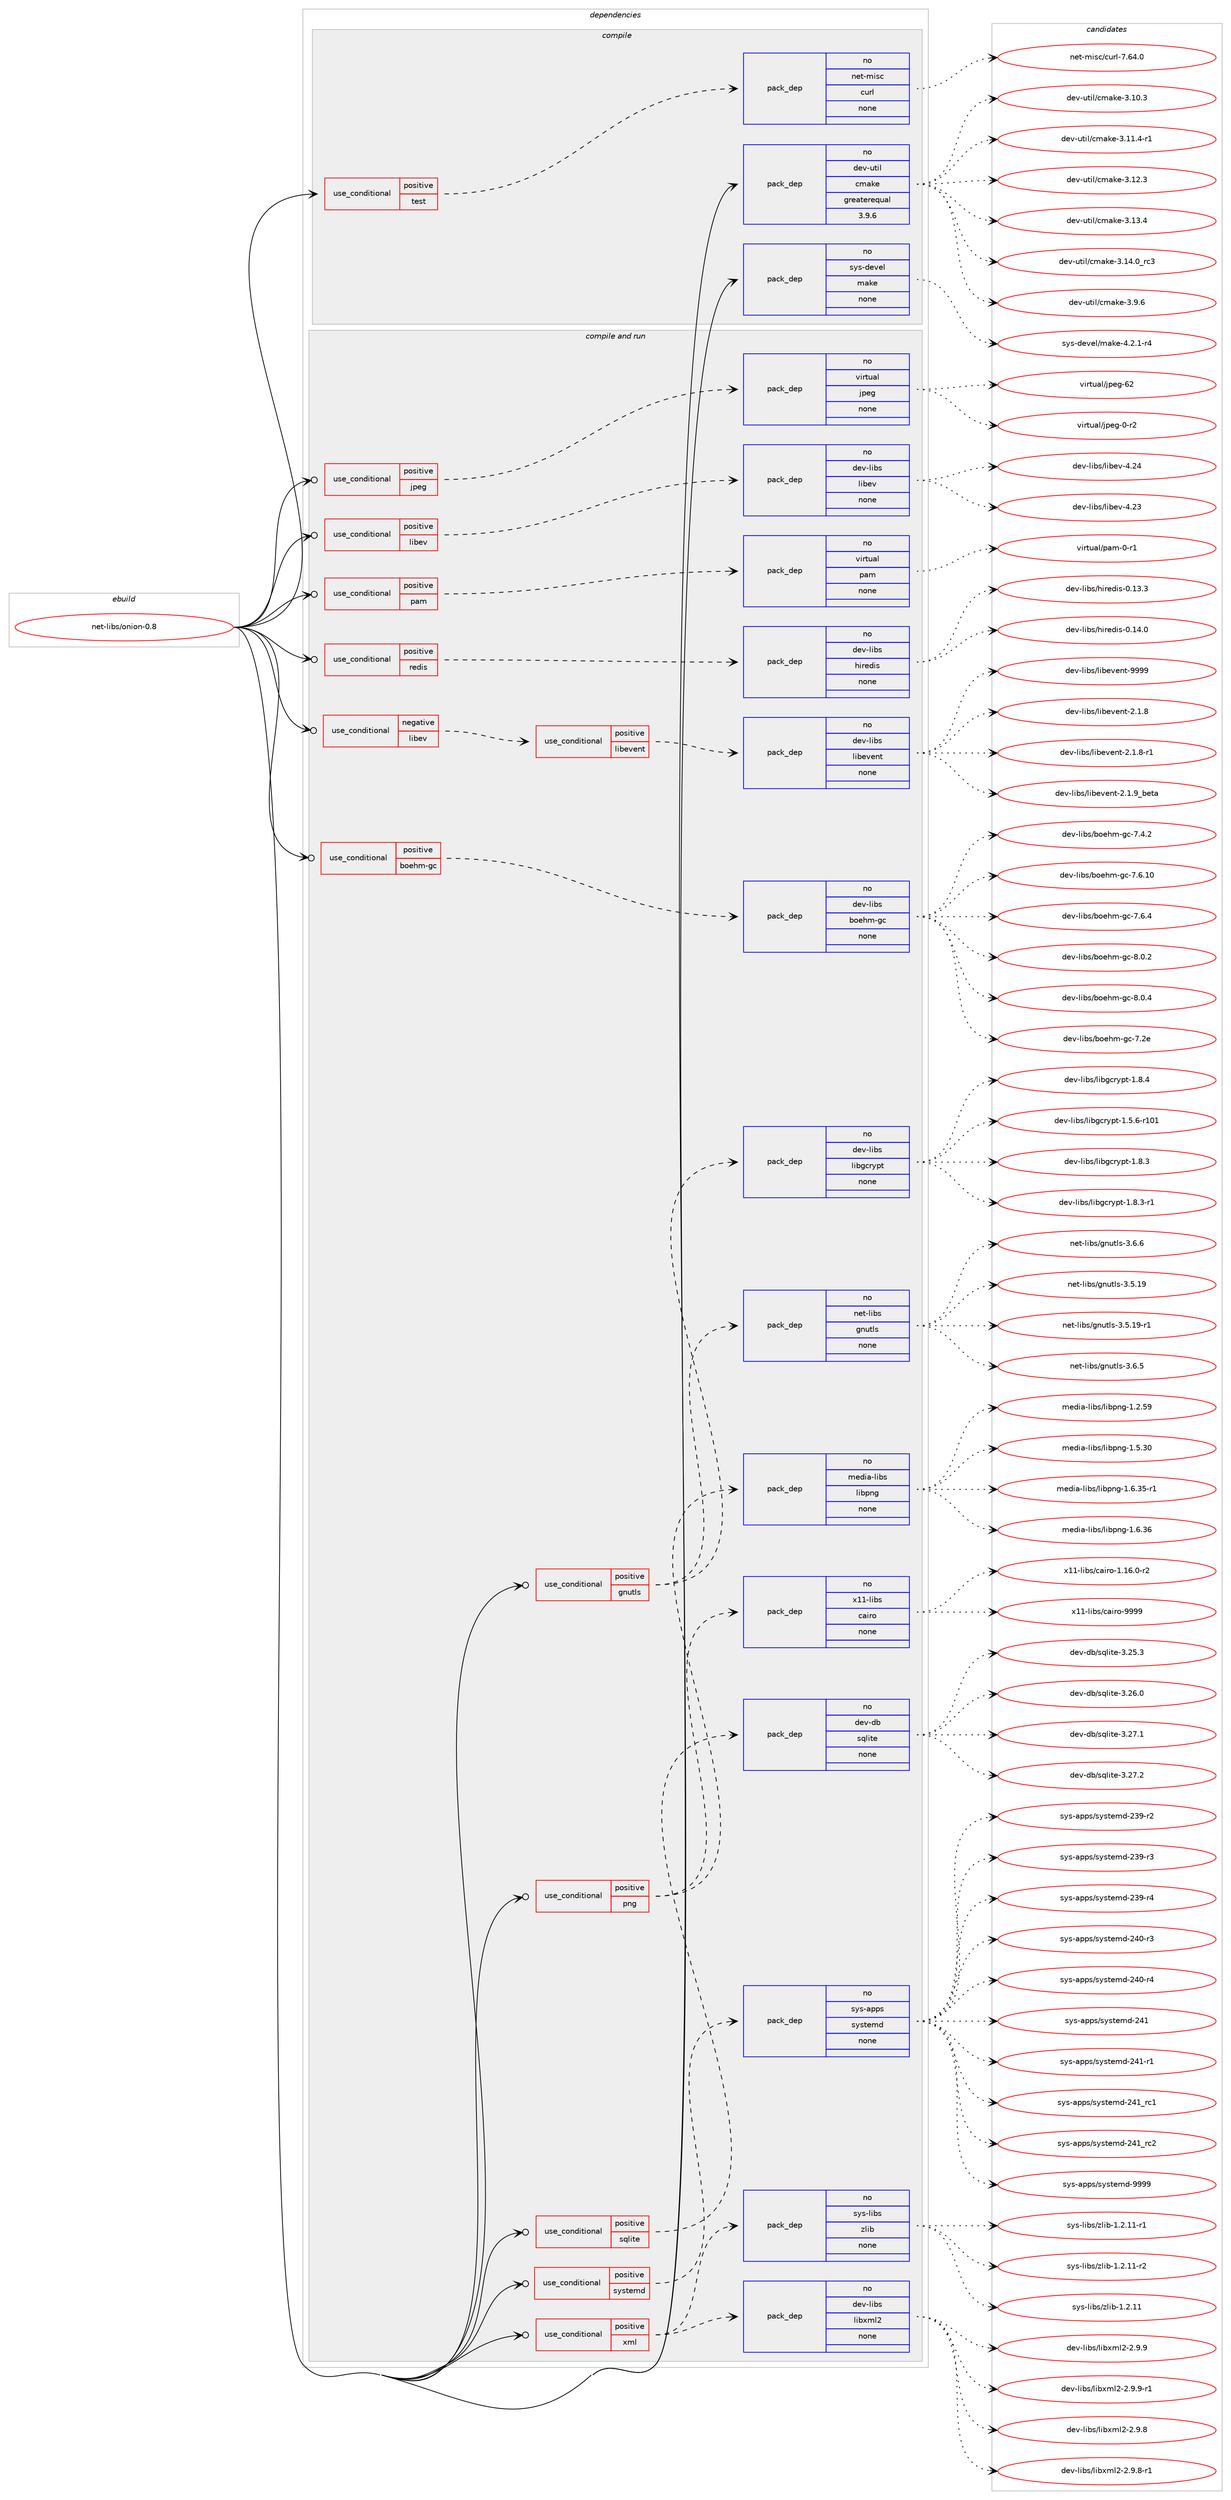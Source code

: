 digraph prolog {

# *************
# Graph options
# *************

newrank=true;
concentrate=true;
compound=true;
graph [rankdir=LR,fontname=Helvetica,fontsize=10,ranksep=1.5];#, ranksep=2.5, nodesep=0.2];
edge  [arrowhead=vee];
node  [fontname=Helvetica,fontsize=10];

# **********
# The ebuild
# **********

subgraph cluster_leftcol {
color=gray;
rank=same;
label=<<i>ebuild</i>>;
id [label="net-libs/onion-0.8", color=red, width=4, href="../net-libs/onion-0.8.svg"];
}

# ****************
# The dependencies
# ****************

subgraph cluster_midcol {
color=gray;
label=<<i>dependencies</i>>;
subgraph cluster_compile {
fillcolor="#eeeeee";
style=filled;
label=<<i>compile</i>>;
subgraph cond446677 {
dependency1661556 [label=<<TABLE BORDER="0" CELLBORDER="1" CELLSPACING="0" CELLPADDING="4"><TR><TD ROWSPAN="3" CELLPADDING="10">use_conditional</TD></TR><TR><TD>positive</TD></TR><TR><TD>test</TD></TR></TABLE>>, shape=none, color=red];
subgraph pack1187897 {
dependency1661557 [label=<<TABLE BORDER="0" CELLBORDER="1" CELLSPACING="0" CELLPADDING="4" WIDTH="220"><TR><TD ROWSPAN="6" CELLPADDING="30">pack_dep</TD></TR><TR><TD WIDTH="110">no</TD></TR><TR><TD>net-misc</TD></TR><TR><TD>curl</TD></TR><TR><TD>none</TD></TR><TR><TD></TD></TR></TABLE>>, shape=none, color=blue];
}
dependency1661556:e -> dependency1661557:w [weight=20,style="dashed",arrowhead="vee"];
}
id:e -> dependency1661556:w [weight=20,style="solid",arrowhead="vee"];
subgraph pack1187898 {
dependency1661558 [label=<<TABLE BORDER="0" CELLBORDER="1" CELLSPACING="0" CELLPADDING="4" WIDTH="220"><TR><TD ROWSPAN="6" CELLPADDING="30">pack_dep</TD></TR><TR><TD WIDTH="110">no</TD></TR><TR><TD>dev-util</TD></TR><TR><TD>cmake</TD></TR><TR><TD>greaterequal</TD></TR><TR><TD>3.9.6</TD></TR></TABLE>>, shape=none, color=blue];
}
id:e -> dependency1661558:w [weight=20,style="solid",arrowhead="vee"];
subgraph pack1187899 {
dependency1661559 [label=<<TABLE BORDER="0" CELLBORDER="1" CELLSPACING="0" CELLPADDING="4" WIDTH="220"><TR><TD ROWSPAN="6" CELLPADDING="30">pack_dep</TD></TR><TR><TD WIDTH="110">no</TD></TR><TR><TD>sys-devel</TD></TR><TR><TD>make</TD></TR><TR><TD>none</TD></TR><TR><TD></TD></TR></TABLE>>, shape=none, color=blue];
}
id:e -> dependency1661559:w [weight=20,style="solid",arrowhead="vee"];
}
subgraph cluster_compileandrun {
fillcolor="#eeeeee";
style=filled;
label=<<i>compile and run</i>>;
subgraph cond446678 {
dependency1661560 [label=<<TABLE BORDER="0" CELLBORDER="1" CELLSPACING="0" CELLPADDING="4"><TR><TD ROWSPAN="3" CELLPADDING="10">use_conditional</TD></TR><TR><TD>negative</TD></TR><TR><TD>libev</TD></TR></TABLE>>, shape=none, color=red];
subgraph cond446679 {
dependency1661561 [label=<<TABLE BORDER="0" CELLBORDER="1" CELLSPACING="0" CELLPADDING="4"><TR><TD ROWSPAN="3" CELLPADDING="10">use_conditional</TD></TR><TR><TD>positive</TD></TR><TR><TD>libevent</TD></TR></TABLE>>, shape=none, color=red];
subgraph pack1187900 {
dependency1661562 [label=<<TABLE BORDER="0" CELLBORDER="1" CELLSPACING="0" CELLPADDING="4" WIDTH="220"><TR><TD ROWSPAN="6" CELLPADDING="30">pack_dep</TD></TR><TR><TD WIDTH="110">no</TD></TR><TR><TD>dev-libs</TD></TR><TR><TD>libevent</TD></TR><TR><TD>none</TD></TR><TR><TD></TD></TR></TABLE>>, shape=none, color=blue];
}
dependency1661561:e -> dependency1661562:w [weight=20,style="dashed",arrowhead="vee"];
}
dependency1661560:e -> dependency1661561:w [weight=20,style="dashed",arrowhead="vee"];
}
id:e -> dependency1661560:w [weight=20,style="solid",arrowhead="odotvee"];
subgraph cond446680 {
dependency1661563 [label=<<TABLE BORDER="0" CELLBORDER="1" CELLSPACING="0" CELLPADDING="4"><TR><TD ROWSPAN="3" CELLPADDING="10">use_conditional</TD></TR><TR><TD>positive</TD></TR><TR><TD>boehm-gc</TD></TR></TABLE>>, shape=none, color=red];
subgraph pack1187901 {
dependency1661564 [label=<<TABLE BORDER="0" CELLBORDER="1" CELLSPACING="0" CELLPADDING="4" WIDTH="220"><TR><TD ROWSPAN="6" CELLPADDING="30">pack_dep</TD></TR><TR><TD WIDTH="110">no</TD></TR><TR><TD>dev-libs</TD></TR><TR><TD>boehm-gc</TD></TR><TR><TD>none</TD></TR><TR><TD></TD></TR></TABLE>>, shape=none, color=blue];
}
dependency1661563:e -> dependency1661564:w [weight=20,style="dashed",arrowhead="vee"];
}
id:e -> dependency1661563:w [weight=20,style="solid",arrowhead="odotvee"];
subgraph cond446681 {
dependency1661565 [label=<<TABLE BORDER="0" CELLBORDER="1" CELLSPACING="0" CELLPADDING="4"><TR><TD ROWSPAN="3" CELLPADDING="10">use_conditional</TD></TR><TR><TD>positive</TD></TR><TR><TD>gnutls</TD></TR></TABLE>>, shape=none, color=red];
subgraph pack1187902 {
dependency1661566 [label=<<TABLE BORDER="0" CELLBORDER="1" CELLSPACING="0" CELLPADDING="4" WIDTH="220"><TR><TD ROWSPAN="6" CELLPADDING="30">pack_dep</TD></TR><TR><TD WIDTH="110">no</TD></TR><TR><TD>net-libs</TD></TR><TR><TD>gnutls</TD></TR><TR><TD>none</TD></TR><TR><TD></TD></TR></TABLE>>, shape=none, color=blue];
}
dependency1661565:e -> dependency1661566:w [weight=20,style="dashed",arrowhead="vee"];
subgraph pack1187903 {
dependency1661567 [label=<<TABLE BORDER="0" CELLBORDER="1" CELLSPACING="0" CELLPADDING="4" WIDTH="220"><TR><TD ROWSPAN="6" CELLPADDING="30">pack_dep</TD></TR><TR><TD WIDTH="110">no</TD></TR><TR><TD>dev-libs</TD></TR><TR><TD>libgcrypt</TD></TR><TR><TD>none</TD></TR><TR><TD></TD></TR></TABLE>>, shape=none, color=blue];
}
dependency1661565:e -> dependency1661567:w [weight=20,style="dashed",arrowhead="vee"];
}
id:e -> dependency1661565:w [weight=20,style="solid",arrowhead="odotvee"];
subgraph cond446682 {
dependency1661568 [label=<<TABLE BORDER="0" CELLBORDER="1" CELLSPACING="0" CELLPADDING="4"><TR><TD ROWSPAN="3" CELLPADDING="10">use_conditional</TD></TR><TR><TD>positive</TD></TR><TR><TD>jpeg</TD></TR></TABLE>>, shape=none, color=red];
subgraph pack1187904 {
dependency1661569 [label=<<TABLE BORDER="0" CELLBORDER="1" CELLSPACING="0" CELLPADDING="4" WIDTH="220"><TR><TD ROWSPAN="6" CELLPADDING="30">pack_dep</TD></TR><TR><TD WIDTH="110">no</TD></TR><TR><TD>virtual</TD></TR><TR><TD>jpeg</TD></TR><TR><TD>none</TD></TR><TR><TD></TD></TR></TABLE>>, shape=none, color=blue];
}
dependency1661568:e -> dependency1661569:w [weight=20,style="dashed",arrowhead="vee"];
}
id:e -> dependency1661568:w [weight=20,style="solid",arrowhead="odotvee"];
subgraph cond446683 {
dependency1661570 [label=<<TABLE BORDER="0" CELLBORDER="1" CELLSPACING="0" CELLPADDING="4"><TR><TD ROWSPAN="3" CELLPADDING="10">use_conditional</TD></TR><TR><TD>positive</TD></TR><TR><TD>libev</TD></TR></TABLE>>, shape=none, color=red];
subgraph pack1187905 {
dependency1661571 [label=<<TABLE BORDER="0" CELLBORDER="1" CELLSPACING="0" CELLPADDING="4" WIDTH="220"><TR><TD ROWSPAN="6" CELLPADDING="30">pack_dep</TD></TR><TR><TD WIDTH="110">no</TD></TR><TR><TD>dev-libs</TD></TR><TR><TD>libev</TD></TR><TR><TD>none</TD></TR><TR><TD></TD></TR></TABLE>>, shape=none, color=blue];
}
dependency1661570:e -> dependency1661571:w [weight=20,style="dashed",arrowhead="vee"];
}
id:e -> dependency1661570:w [weight=20,style="solid",arrowhead="odotvee"];
subgraph cond446684 {
dependency1661572 [label=<<TABLE BORDER="0" CELLBORDER="1" CELLSPACING="0" CELLPADDING="4"><TR><TD ROWSPAN="3" CELLPADDING="10">use_conditional</TD></TR><TR><TD>positive</TD></TR><TR><TD>pam</TD></TR></TABLE>>, shape=none, color=red];
subgraph pack1187906 {
dependency1661573 [label=<<TABLE BORDER="0" CELLBORDER="1" CELLSPACING="0" CELLPADDING="4" WIDTH="220"><TR><TD ROWSPAN="6" CELLPADDING="30">pack_dep</TD></TR><TR><TD WIDTH="110">no</TD></TR><TR><TD>virtual</TD></TR><TR><TD>pam</TD></TR><TR><TD>none</TD></TR><TR><TD></TD></TR></TABLE>>, shape=none, color=blue];
}
dependency1661572:e -> dependency1661573:w [weight=20,style="dashed",arrowhead="vee"];
}
id:e -> dependency1661572:w [weight=20,style="solid",arrowhead="odotvee"];
subgraph cond446685 {
dependency1661574 [label=<<TABLE BORDER="0" CELLBORDER="1" CELLSPACING="0" CELLPADDING="4"><TR><TD ROWSPAN="3" CELLPADDING="10">use_conditional</TD></TR><TR><TD>positive</TD></TR><TR><TD>png</TD></TR></TABLE>>, shape=none, color=red];
subgraph pack1187907 {
dependency1661575 [label=<<TABLE BORDER="0" CELLBORDER="1" CELLSPACING="0" CELLPADDING="4" WIDTH="220"><TR><TD ROWSPAN="6" CELLPADDING="30">pack_dep</TD></TR><TR><TD WIDTH="110">no</TD></TR><TR><TD>media-libs</TD></TR><TR><TD>libpng</TD></TR><TR><TD>none</TD></TR><TR><TD></TD></TR></TABLE>>, shape=none, color=blue];
}
dependency1661574:e -> dependency1661575:w [weight=20,style="dashed",arrowhead="vee"];
subgraph pack1187908 {
dependency1661576 [label=<<TABLE BORDER="0" CELLBORDER="1" CELLSPACING="0" CELLPADDING="4" WIDTH="220"><TR><TD ROWSPAN="6" CELLPADDING="30">pack_dep</TD></TR><TR><TD WIDTH="110">no</TD></TR><TR><TD>x11-libs</TD></TR><TR><TD>cairo</TD></TR><TR><TD>none</TD></TR><TR><TD></TD></TR></TABLE>>, shape=none, color=blue];
}
dependency1661574:e -> dependency1661576:w [weight=20,style="dashed",arrowhead="vee"];
}
id:e -> dependency1661574:w [weight=20,style="solid",arrowhead="odotvee"];
subgraph cond446686 {
dependency1661577 [label=<<TABLE BORDER="0" CELLBORDER="1" CELLSPACING="0" CELLPADDING="4"><TR><TD ROWSPAN="3" CELLPADDING="10">use_conditional</TD></TR><TR><TD>positive</TD></TR><TR><TD>redis</TD></TR></TABLE>>, shape=none, color=red];
subgraph pack1187909 {
dependency1661578 [label=<<TABLE BORDER="0" CELLBORDER="1" CELLSPACING="0" CELLPADDING="4" WIDTH="220"><TR><TD ROWSPAN="6" CELLPADDING="30">pack_dep</TD></TR><TR><TD WIDTH="110">no</TD></TR><TR><TD>dev-libs</TD></TR><TR><TD>hiredis</TD></TR><TR><TD>none</TD></TR><TR><TD></TD></TR></TABLE>>, shape=none, color=blue];
}
dependency1661577:e -> dependency1661578:w [weight=20,style="dashed",arrowhead="vee"];
}
id:e -> dependency1661577:w [weight=20,style="solid",arrowhead="odotvee"];
subgraph cond446687 {
dependency1661579 [label=<<TABLE BORDER="0" CELLBORDER="1" CELLSPACING="0" CELLPADDING="4"><TR><TD ROWSPAN="3" CELLPADDING="10">use_conditional</TD></TR><TR><TD>positive</TD></TR><TR><TD>sqlite</TD></TR></TABLE>>, shape=none, color=red];
subgraph pack1187910 {
dependency1661580 [label=<<TABLE BORDER="0" CELLBORDER="1" CELLSPACING="0" CELLPADDING="4" WIDTH="220"><TR><TD ROWSPAN="6" CELLPADDING="30">pack_dep</TD></TR><TR><TD WIDTH="110">no</TD></TR><TR><TD>dev-db</TD></TR><TR><TD>sqlite</TD></TR><TR><TD>none</TD></TR><TR><TD></TD></TR></TABLE>>, shape=none, color=blue];
}
dependency1661579:e -> dependency1661580:w [weight=20,style="dashed",arrowhead="vee"];
}
id:e -> dependency1661579:w [weight=20,style="solid",arrowhead="odotvee"];
subgraph cond446688 {
dependency1661581 [label=<<TABLE BORDER="0" CELLBORDER="1" CELLSPACING="0" CELLPADDING="4"><TR><TD ROWSPAN="3" CELLPADDING="10">use_conditional</TD></TR><TR><TD>positive</TD></TR><TR><TD>systemd</TD></TR></TABLE>>, shape=none, color=red];
subgraph pack1187911 {
dependency1661582 [label=<<TABLE BORDER="0" CELLBORDER="1" CELLSPACING="0" CELLPADDING="4" WIDTH="220"><TR><TD ROWSPAN="6" CELLPADDING="30">pack_dep</TD></TR><TR><TD WIDTH="110">no</TD></TR><TR><TD>sys-apps</TD></TR><TR><TD>systemd</TD></TR><TR><TD>none</TD></TR><TR><TD></TD></TR></TABLE>>, shape=none, color=blue];
}
dependency1661581:e -> dependency1661582:w [weight=20,style="dashed",arrowhead="vee"];
}
id:e -> dependency1661581:w [weight=20,style="solid",arrowhead="odotvee"];
subgraph cond446689 {
dependency1661583 [label=<<TABLE BORDER="0" CELLBORDER="1" CELLSPACING="0" CELLPADDING="4"><TR><TD ROWSPAN="3" CELLPADDING="10">use_conditional</TD></TR><TR><TD>positive</TD></TR><TR><TD>xml</TD></TR></TABLE>>, shape=none, color=red];
subgraph pack1187912 {
dependency1661584 [label=<<TABLE BORDER="0" CELLBORDER="1" CELLSPACING="0" CELLPADDING="4" WIDTH="220"><TR><TD ROWSPAN="6" CELLPADDING="30">pack_dep</TD></TR><TR><TD WIDTH="110">no</TD></TR><TR><TD>dev-libs</TD></TR><TR><TD>libxml2</TD></TR><TR><TD>none</TD></TR><TR><TD></TD></TR></TABLE>>, shape=none, color=blue];
}
dependency1661583:e -> dependency1661584:w [weight=20,style="dashed",arrowhead="vee"];
subgraph pack1187913 {
dependency1661585 [label=<<TABLE BORDER="0" CELLBORDER="1" CELLSPACING="0" CELLPADDING="4" WIDTH="220"><TR><TD ROWSPAN="6" CELLPADDING="30">pack_dep</TD></TR><TR><TD WIDTH="110">no</TD></TR><TR><TD>sys-libs</TD></TR><TR><TD>zlib</TD></TR><TR><TD>none</TD></TR><TR><TD></TD></TR></TABLE>>, shape=none, color=blue];
}
dependency1661583:e -> dependency1661585:w [weight=20,style="dashed",arrowhead="vee"];
}
id:e -> dependency1661583:w [weight=20,style="solid",arrowhead="odotvee"];
}
subgraph cluster_run {
fillcolor="#eeeeee";
style=filled;
label=<<i>run</i>>;
}
}

# **************
# The candidates
# **************

subgraph cluster_choices {
rank=same;
color=gray;
label=<<i>candidates</i>>;

subgraph choice1187897 {
color=black;
nodesep=1;
choice1101011164510910511599479911711410845554654524648 [label="net-misc/curl-7.64.0", color=red, width=4,href="../net-misc/curl-7.64.0.svg"];
dependency1661557:e -> choice1101011164510910511599479911711410845554654524648:w [style=dotted,weight="100"];
}
subgraph choice1187898 {
color=black;
nodesep=1;
choice1001011184511711610510847991099710710145514649484651 [label="dev-util/cmake-3.10.3", color=red, width=4,href="../dev-util/cmake-3.10.3.svg"];
choice10010111845117116105108479910997107101455146494946524511449 [label="dev-util/cmake-3.11.4-r1", color=red, width=4,href="../dev-util/cmake-3.11.4-r1.svg"];
choice1001011184511711610510847991099710710145514649504651 [label="dev-util/cmake-3.12.3", color=red, width=4,href="../dev-util/cmake-3.12.3.svg"];
choice1001011184511711610510847991099710710145514649514652 [label="dev-util/cmake-3.13.4", color=red, width=4,href="../dev-util/cmake-3.13.4.svg"];
choice1001011184511711610510847991099710710145514649524648951149951 [label="dev-util/cmake-3.14.0_rc3", color=red, width=4,href="../dev-util/cmake-3.14.0_rc3.svg"];
choice10010111845117116105108479910997107101455146574654 [label="dev-util/cmake-3.9.6", color=red, width=4,href="../dev-util/cmake-3.9.6.svg"];
dependency1661558:e -> choice1001011184511711610510847991099710710145514649484651:w [style=dotted,weight="100"];
dependency1661558:e -> choice10010111845117116105108479910997107101455146494946524511449:w [style=dotted,weight="100"];
dependency1661558:e -> choice1001011184511711610510847991099710710145514649504651:w [style=dotted,weight="100"];
dependency1661558:e -> choice1001011184511711610510847991099710710145514649514652:w [style=dotted,weight="100"];
dependency1661558:e -> choice1001011184511711610510847991099710710145514649524648951149951:w [style=dotted,weight="100"];
dependency1661558:e -> choice10010111845117116105108479910997107101455146574654:w [style=dotted,weight="100"];
}
subgraph choice1187899 {
color=black;
nodesep=1;
choice1151211154510010111810110847109971071014552465046494511452 [label="sys-devel/make-4.2.1-r4", color=red, width=4,href="../sys-devel/make-4.2.1-r4.svg"];
dependency1661559:e -> choice1151211154510010111810110847109971071014552465046494511452:w [style=dotted,weight="100"];
}
subgraph choice1187900 {
color=black;
nodesep=1;
choice10010111845108105981154710810598101118101110116455046494656 [label="dev-libs/libevent-2.1.8", color=red, width=4,href="../dev-libs/libevent-2.1.8.svg"];
choice100101118451081059811547108105981011181011101164550464946564511449 [label="dev-libs/libevent-2.1.8-r1", color=red, width=4,href="../dev-libs/libevent-2.1.8-r1.svg"];
choice10010111845108105981154710810598101118101110116455046494657959810111697 [label="dev-libs/libevent-2.1.9_beta", color=red, width=4,href="../dev-libs/libevent-2.1.9_beta.svg"];
choice100101118451081059811547108105981011181011101164557575757 [label="dev-libs/libevent-9999", color=red, width=4,href="../dev-libs/libevent-9999.svg"];
dependency1661562:e -> choice10010111845108105981154710810598101118101110116455046494656:w [style=dotted,weight="100"];
dependency1661562:e -> choice100101118451081059811547108105981011181011101164550464946564511449:w [style=dotted,weight="100"];
dependency1661562:e -> choice10010111845108105981154710810598101118101110116455046494657959810111697:w [style=dotted,weight="100"];
dependency1661562:e -> choice100101118451081059811547108105981011181011101164557575757:w [style=dotted,weight="100"];
}
subgraph choice1187901 {
color=black;
nodesep=1;
choice10010111845108105981154798111101104109451039945554650101 [label="dev-libs/boehm-gc-7.2e", color=red, width=4,href="../dev-libs/boehm-gc-7.2e.svg"];
choice100101118451081059811547981111011041094510399455546524650 [label="dev-libs/boehm-gc-7.4.2", color=red, width=4,href="../dev-libs/boehm-gc-7.4.2.svg"];
choice10010111845108105981154798111101104109451039945554654464948 [label="dev-libs/boehm-gc-7.6.10", color=red, width=4,href="../dev-libs/boehm-gc-7.6.10.svg"];
choice100101118451081059811547981111011041094510399455546544652 [label="dev-libs/boehm-gc-7.6.4", color=red, width=4,href="../dev-libs/boehm-gc-7.6.4.svg"];
choice100101118451081059811547981111011041094510399455646484650 [label="dev-libs/boehm-gc-8.0.2", color=red, width=4,href="../dev-libs/boehm-gc-8.0.2.svg"];
choice100101118451081059811547981111011041094510399455646484652 [label="dev-libs/boehm-gc-8.0.4", color=red, width=4,href="../dev-libs/boehm-gc-8.0.4.svg"];
dependency1661564:e -> choice10010111845108105981154798111101104109451039945554650101:w [style=dotted,weight="100"];
dependency1661564:e -> choice100101118451081059811547981111011041094510399455546524650:w [style=dotted,weight="100"];
dependency1661564:e -> choice10010111845108105981154798111101104109451039945554654464948:w [style=dotted,weight="100"];
dependency1661564:e -> choice100101118451081059811547981111011041094510399455546544652:w [style=dotted,weight="100"];
dependency1661564:e -> choice100101118451081059811547981111011041094510399455646484650:w [style=dotted,weight="100"];
dependency1661564:e -> choice100101118451081059811547981111011041094510399455646484652:w [style=dotted,weight="100"];
}
subgraph choice1187902 {
color=black;
nodesep=1;
choice11010111645108105981154710311011711610811545514653464957 [label="net-libs/gnutls-3.5.19", color=red, width=4,href="../net-libs/gnutls-3.5.19.svg"];
choice110101116451081059811547103110117116108115455146534649574511449 [label="net-libs/gnutls-3.5.19-r1", color=red, width=4,href="../net-libs/gnutls-3.5.19-r1.svg"];
choice110101116451081059811547103110117116108115455146544653 [label="net-libs/gnutls-3.6.5", color=red, width=4,href="../net-libs/gnutls-3.6.5.svg"];
choice110101116451081059811547103110117116108115455146544654 [label="net-libs/gnutls-3.6.6", color=red, width=4,href="../net-libs/gnutls-3.6.6.svg"];
dependency1661566:e -> choice11010111645108105981154710311011711610811545514653464957:w [style=dotted,weight="100"];
dependency1661566:e -> choice110101116451081059811547103110117116108115455146534649574511449:w [style=dotted,weight="100"];
dependency1661566:e -> choice110101116451081059811547103110117116108115455146544653:w [style=dotted,weight="100"];
dependency1661566:e -> choice110101116451081059811547103110117116108115455146544654:w [style=dotted,weight="100"];
}
subgraph choice1187903 {
color=black;
nodesep=1;
choice100101118451081059811547108105981039911412111211645494653465445114494849 [label="dev-libs/libgcrypt-1.5.6-r101", color=red, width=4,href="../dev-libs/libgcrypt-1.5.6-r101.svg"];
choice1001011184510810598115471081059810399114121112116454946564651 [label="dev-libs/libgcrypt-1.8.3", color=red, width=4,href="../dev-libs/libgcrypt-1.8.3.svg"];
choice10010111845108105981154710810598103991141211121164549465646514511449 [label="dev-libs/libgcrypt-1.8.3-r1", color=red, width=4,href="../dev-libs/libgcrypt-1.8.3-r1.svg"];
choice1001011184510810598115471081059810399114121112116454946564652 [label="dev-libs/libgcrypt-1.8.4", color=red, width=4,href="../dev-libs/libgcrypt-1.8.4.svg"];
dependency1661567:e -> choice100101118451081059811547108105981039911412111211645494653465445114494849:w [style=dotted,weight="100"];
dependency1661567:e -> choice1001011184510810598115471081059810399114121112116454946564651:w [style=dotted,weight="100"];
dependency1661567:e -> choice10010111845108105981154710810598103991141211121164549465646514511449:w [style=dotted,weight="100"];
dependency1661567:e -> choice1001011184510810598115471081059810399114121112116454946564652:w [style=dotted,weight="100"];
}
subgraph choice1187904 {
color=black;
nodesep=1;
choice118105114116117971084710611210110345484511450 [label="virtual/jpeg-0-r2", color=red, width=4,href="../virtual/jpeg-0-r2.svg"];
choice1181051141161179710847106112101103455450 [label="virtual/jpeg-62", color=red, width=4,href="../virtual/jpeg-62.svg"];
dependency1661569:e -> choice118105114116117971084710611210110345484511450:w [style=dotted,weight="100"];
dependency1661569:e -> choice1181051141161179710847106112101103455450:w [style=dotted,weight="100"];
}
subgraph choice1187905 {
color=black;
nodesep=1;
choice100101118451081059811547108105981011184552465051 [label="dev-libs/libev-4.23", color=red, width=4,href="../dev-libs/libev-4.23.svg"];
choice100101118451081059811547108105981011184552465052 [label="dev-libs/libev-4.24", color=red, width=4,href="../dev-libs/libev-4.24.svg"];
dependency1661571:e -> choice100101118451081059811547108105981011184552465051:w [style=dotted,weight="100"];
dependency1661571:e -> choice100101118451081059811547108105981011184552465052:w [style=dotted,weight="100"];
}
subgraph choice1187906 {
color=black;
nodesep=1;
choice11810511411611797108471129710945484511449 [label="virtual/pam-0-r1", color=red, width=4,href="../virtual/pam-0-r1.svg"];
dependency1661573:e -> choice11810511411611797108471129710945484511449:w [style=dotted,weight="100"];
}
subgraph choice1187907 {
color=black;
nodesep=1;
choice109101100105974510810598115471081059811211010345494650465357 [label="media-libs/libpng-1.2.59", color=red, width=4,href="../media-libs/libpng-1.2.59.svg"];
choice109101100105974510810598115471081059811211010345494653465148 [label="media-libs/libpng-1.5.30", color=red, width=4,href="../media-libs/libpng-1.5.30.svg"];
choice1091011001059745108105981154710810598112110103454946544651534511449 [label="media-libs/libpng-1.6.35-r1", color=red, width=4,href="../media-libs/libpng-1.6.35-r1.svg"];
choice109101100105974510810598115471081059811211010345494654465154 [label="media-libs/libpng-1.6.36", color=red, width=4,href="../media-libs/libpng-1.6.36.svg"];
dependency1661575:e -> choice109101100105974510810598115471081059811211010345494650465357:w [style=dotted,weight="100"];
dependency1661575:e -> choice109101100105974510810598115471081059811211010345494653465148:w [style=dotted,weight="100"];
dependency1661575:e -> choice1091011001059745108105981154710810598112110103454946544651534511449:w [style=dotted,weight="100"];
dependency1661575:e -> choice109101100105974510810598115471081059811211010345494654465154:w [style=dotted,weight="100"];
}
subgraph choice1187908 {
color=black;
nodesep=1;
choice12049494510810598115479997105114111454946495446484511450 [label="x11-libs/cairo-1.16.0-r2", color=red, width=4,href="../x11-libs/cairo-1.16.0-r2.svg"];
choice120494945108105981154799971051141114557575757 [label="x11-libs/cairo-9999", color=red, width=4,href="../x11-libs/cairo-9999.svg"];
dependency1661576:e -> choice12049494510810598115479997105114111454946495446484511450:w [style=dotted,weight="100"];
dependency1661576:e -> choice120494945108105981154799971051141114557575757:w [style=dotted,weight="100"];
}
subgraph choice1187909 {
color=black;
nodesep=1;
choice10010111845108105981154710410511410110010511545484649514651 [label="dev-libs/hiredis-0.13.3", color=red, width=4,href="../dev-libs/hiredis-0.13.3.svg"];
choice10010111845108105981154710410511410110010511545484649524648 [label="dev-libs/hiredis-0.14.0", color=red, width=4,href="../dev-libs/hiredis-0.14.0.svg"];
dependency1661578:e -> choice10010111845108105981154710410511410110010511545484649514651:w [style=dotted,weight="100"];
dependency1661578:e -> choice10010111845108105981154710410511410110010511545484649524648:w [style=dotted,weight="100"];
}
subgraph choice1187910 {
color=black;
nodesep=1;
choice10010111845100984711511310810511610145514650534651 [label="dev-db/sqlite-3.25.3", color=red, width=4,href="../dev-db/sqlite-3.25.3.svg"];
choice10010111845100984711511310810511610145514650544648 [label="dev-db/sqlite-3.26.0", color=red, width=4,href="../dev-db/sqlite-3.26.0.svg"];
choice10010111845100984711511310810511610145514650554649 [label="dev-db/sqlite-3.27.1", color=red, width=4,href="../dev-db/sqlite-3.27.1.svg"];
choice10010111845100984711511310810511610145514650554650 [label="dev-db/sqlite-3.27.2", color=red, width=4,href="../dev-db/sqlite-3.27.2.svg"];
dependency1661580:e -> choice10010111845100984711511310810511610145514650534651:w [style=dotted,weight="100"];
dependency1661580:e -> choice10010111845100984711511310810511610145514650544648:w [style=dotted,weight="100"];
dependency1661580:e -> choice10010111845100984711511310810511610145514650554649:w [style=dotted,weight="100"];
dependency1661580:e -> choice10010111845100984711511310810511610145514650554650:w [style=dotted,weight="100"];
}
subgraph choice1187911 {
color=black;
nodesep=1;
choice115121115459711211211547115121115116101109100455051574511450 [label="sys-apps/systemd-239-r2", color=red, width=4,href="../sys-apps/systemd-239-r2.svg"];
choice115121115459711211211547115121115116101109100455051574511451 [label="sys-apps/systemd-239-r3", color=red, width=4,href="../sys-apps/systemd-239-r3.svg"];
choice115121115459711211211547115121115116101109100455051574511452 [label="sys-apps/systemd-239-r4", color=red, width=4,href="../sys-apps/systemd-239-r4.svg"];
choice115121115459711211211547115121115116101109100455052484511451 [label="sys-apps/systemd-240-r3", color=red, width=4,href="../sys-apps/systemd-240-r3.svg"];
choice115121115459711211211547115121115116101109100455052484511452 [label="sys-apps/systemd-240-r4", color=red, width=4,href="../sys-apps/systemd-240-r4.svg"];
choice11512111545971121121154711512111511610110910045505249 [label="sys-apps/systemd-241", color=red, width=4,href="../sys-apps/systemd-241.svg"];
choice115121115459711211211547115121115116101109100455052494511449 [label="sys-apps/systemd-241-r1", color=red, width=4,href="../sys-apps/systemd-241-r1.svg"];
choice11512111545971121121154711512111511610110910045505249951149949 [label="sys-apps/systemd-241_rc1", color=red, width=4,href="../sys-apps/systemd-241_rc1.svg"];
choice11512111545971121121154711512111511610110910045505249951149950 [label="sys-apps/systemd-241_rc2", color=red, width=4,href="../sys-apps/systemd-241_rc2.svg"];
choice1151211154597112112115471151211151161011091004557575757 [label="sys-apps/systemd-9999", color=red, width=4,href="../sys-apps/systemd-9999.svg"];
dependency1661582:e -> choice115121115459711211211547115121115116101109100455051574511450:w [style=dotted,weight="100"];
dependency1661582:e -> choice115121115459711211211547115121115116101109100455051574511451:w [style=dotted,weight="100"];
dependency1661582:e -> choice115121115459711211211547115121115116101109100455051574511452:w [style=dotted,weight="100"];
dependency1661582:e -> choice115121115459711211211547115121115116101109100455052484511451:w [style=dotted,weight="100"];
dependency1661582:e -> choice115121115459711211211547115121115116101109100455052484511452:w [style=dotted,weight="100"];
dependency1661582:e -> choice11512111545971121121154711512111511610110910045505249:w [style=dotted,weight="100"];
dependency1661582:e -> choice115121115459711211211547115121115116101109100455052494511449:w [style=dotted,weight="100"];
dependency1661582:e -> choice11512111545971121121154711512111511610110910045505249951149949:w [style=dotted,weight="100"];
dependency1661582:e -> choice11512111545971121121154711512111511610110910045505249951149950:w [style=dotted,weight="100"];
dependency1661582:e -> choice1151211154597112112115471151211151161011091004557575757:w [style=dotted,weight="100"];
}
subgraph choice1187912 {
color=black;
nodesep=1;
choice1001011184510810598115471081059812010910850455046574656 [label="dev-libs/libxml2-2.9.8", color=red, width=4,href="../dev-libs/libxml2-2.9.8.svg"];
choice10010111845108105981154710810598120109108504550465746564511449 [label="dev-libs/libxml2-2.9.8-r1", color=red, width=4,href="../dev-libs/libxml2-2.9.8-r1.svg"];
choice1001011184510810598115471081059812010910850455046574657 [label="dev-libs/libxml2-2.9.9", color=red, width=4,href="../dev-libs/libxml2-2.9.9.svg"];
choice10010111845108105981154710810598120109108504550465746574511449 [label="dev-libs/libxml2-2.9.9-r1", color=red, width=4,href="../dev-libs/libxml2-2.9.9-r1.svg"];
dependency1661584:e -> choice1001011184510810598115471081059812010910850455046574656:w [style=dotted,weight="100"];
dependency1661584:e -> choice10010111845108105981154710810598120109108504550465746564511449:w [style=dotted,weight="100"];
dependency1661584:e -> choice1001011184510810598115471081059812010910850455046574657:w [style=dotted,weight="100"];
dependency1661584:e -> choice10010111845108105981154710810598120109108504550465746574511449:w [style=dotted,weight="100"];
}
subgraph choice1187913 {
color=black;
nodesep=1;
choice1151211154510810598115471221081059845494650464949 [label="sys-libs/zlib-1.2.11", color=red, width=4,href="../sys-libs/zlib-1.2.11.svg"];
choice11512111545108105981154712210810598454946504649494511449 [label="sys-libs/zlib-1.2.11-r1", color=red, width=4,href="../sys-libs/zlib-1.2.11-r1.svg"];
choice11512111545108105981154712210810598454946504649494511450 [label="sys-libs/zlib-1.2.11-r2", color=red, width=4,href="../sys-libs/zlib-1.2.11-r2.svg"];
dependency1661585:e -> choice1151211154510810598115471221081059845494650464949:w [style=dotted,weight="100"];
dependency1661585:e -> choice11512111545108105981154712210810598454946504649494511449:w [style=dotted,weight="100"];
dependency1661585:e -> choice11512111545108105981154712210810598454946504649494511450:w [style=dotted,weight="100"];
}
}

}
